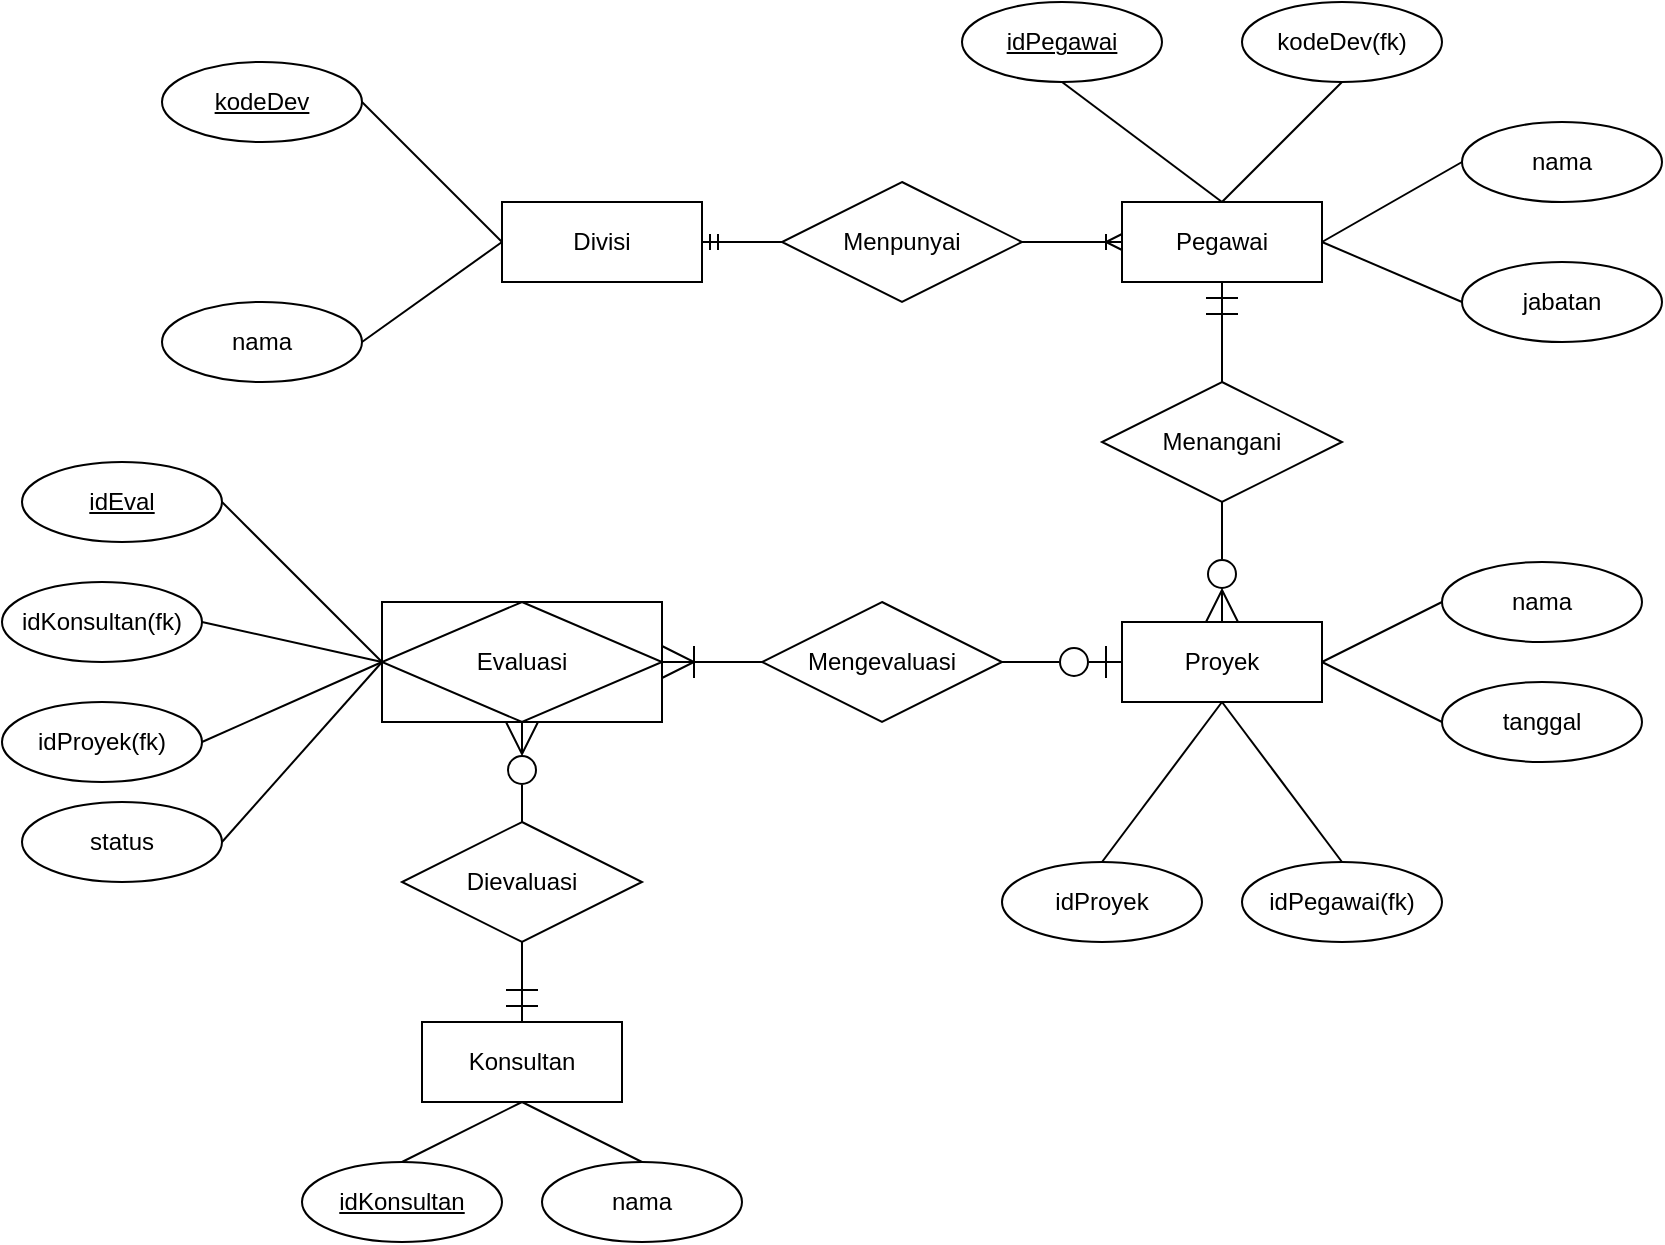 <mxfile version="20.2.8" type="device"><diagram id="fjma_rH4jVGtbMmXEY6M" name="Page-1"><mxGraphModel dx="1917" dy="777" grid="0" gridSize="10" guides="1" tooltips="1" connect="1" arrows="1" fold="1" page="1" pageScale="1" pageWidth="1600" pageHeight="900" math="0" shadow="0"><root><mxCell id="0"/><mxCell id="1" parent="0"/><mxCell id="j9miYyE6JlXqq6CcQ1L1-4" style="edgeStyle=none;curved=1;rounded=0;orthogonalLoop=1;jettySize=auto;html=1;exitX=0.5;exitY=1;exitDx=0;exitDy=0;entryX=0.5;entryY=0;entryDx=0;entryDy=0;startArrow=none;startFill=0;endArrow=ERzeroToMany;endFill=0;startSize=14;endSize=14;targetPerimeterSpacing=8;" parent="1" source="j9miYyE6JlXqq6CcQ1L1-5" target="j9miYyE6JlXqq6CcQ1L1-3" edge="1"><mxGeometry relative="1" as="geometry"/></mxCell><mxCell id="6klcS3nwI9_KJLTjZYu7-1" value="Pegawai" style="whiteSpace=wrap;html=1;align=center;" parent="1" vertex="1"><mxGeometry x="950" y="160" width="100" height="40" as="geometry"/></mxCell><mxCell id="6klcS3nwI9_KJLTjZYu7-3" style="edgeStyle=orthogonalEdgeStyle;rounded=0;orthogonalLoop=1;jettySize=auto;html=1;exitX=1;exitY=0.5;exitDx=0;exitDy=0;entryX=0;entryY=0.5;entryDx=0;entryDy=0;endArrow=ERoneToMany;endFill=0;startArrow=none;startFill=0;" parent="1" source="j9miYyE6JlXqq6CcQ1L1-1" target="6klcS3nwI9_KJLTjZYu7-1" edge="1"><mxGeometry relative="1" as="geometry"/></mxCell><mxCell id="6klcS3nwI9_KJLTjZYu7-2" value="Divisi" style="whiteSpace=wrap;html=1;align=center;" parent="1" vertex="1"><mxGeometry x="640" y="160" width="100" height="40" as="geometry"/></mxCell><mxCell id="j9miYyE6JlXqq6CcQ1L1-1" value="Menpunyai" style="shape=rhombus;perimeter=rhombusPerimeter;whiteSpace=wrap;html=1;align=center;hachureGap=4;" parent="1" vertex="1"><mxGeometry x="780" y="150" width="120" height="60" as="geometry"/></mxCell><mxCell id="j9miYyE6JlXqq6CcQ1L1-2" value="" style="edgeStyle=orthogonalEdgeStyle;rounded=0;orthogonalLoop=1;jettySize=auto;html=1;exitX=1;exitY=0.5;exitDx=0;exitDy=0;entryX=0;entryY=0.5;entryDx=0;entryDy=0;endArrow=none;endFill=0;startArrow=ERmandOne;startFill=0;" parent="1" source="6klcS3nwI9_KJLTjZYu7-2" target="j9miYyE6JlXqq6CcQ1L1-1" edge="1"><mxGeometry relative="1" as="geometry"><mxPoint x="740" y="180" as="sourcePoint"/><mxPoint x="950" y="180" as="targetPoint"/></mxGeometry></mxCell><mxCell id="j9miYyE6JlXqq6CcQ1L1-36" style="edgeStyle=none;curved=1;rounded=0;orthogonalLoop=1;jettySize=auto;html=1;exitX=0.5;exitY=1;exitDx=0;exitDy=0;entryX=0.5;entryY=0;entryDx=0;entryDy=0;startArrow=none;startFill=0;endArrow=none;endFill=0;startSize=14;endSize=14;sourcePerimeterSpacing=8;targetPerimeterSpacing=8;" parent="1" source="j9miYyE6JlXqq6CcQ1L1-3" target="j9miYyE6JlXqq6CcQ1L1-35" edge="1"><mxGeometry relative="1" as="geometry"/></mxCell><mxCell id="j9miYyE6JlXqq6CcQ1L1-37" style="edgeStyle=none;curved=1;rounded=0;orthogonalLoop=1;jettySize=auto;html=1;exitX=0.5;exitY=1;exitDx=0;exitDy=0;entryX=0.5;entryY=0;entryDx=0;entryDy=0;startArrow=none;startFill=0;endArrow=none;endFill=0;startSize=14;endSize=14;sourcePerimeterSpacing=8;targetPerimeterSpacing=8;" parent="1" source="j9miYyE6JlXqq6CcQ1L1-3" target="j9miYyE6JlXqq6CcQ1L1-34" edge="1"><mxGeometry relative="1" as="geometry"/></mxCell><mxCell id="j9miYyE6JlXqq6CcQ1L1-41" style="edgeStyle=none;curved=1;rounded=0;orthogonalLoop=1;jettySize=auto;html=1;exitX=1;exitY=0.5;exitDx=0;exitDy=0;entryX=0;entryY=0.5;entryDx=0;entryDy=0;startArrow=none;startFill=0;endArrow=none;endFill=0;startSize=14;endSize=14;sourcePerimeterSpacing=8;targetPerimeterSpacing=8;" parent="1" source="j9miYyE6JlXqq6CcQ1L1-3" target="j9miYyE6JlXqq6CcQ1L1-40" edge="1"><mxGeometry relative="1" as="geometry"/></mxCell><mxCell id="j9miYyE6JlXqq6CcQ1L1-42" style="edgeStyle=none;curved=1;rounded=0;orthogonalLoop=1;jettySize=auto;html=1;exitX=1;exitY=0.5;exitDx=0;exitDy=0;entryX=0;entryY=0.5;entryDx=0;entryDy=0;startArrow=none;startFill=0;endArrow=none;endFill=0;startSize=14;endSize=14;sourcePerimeterSpacing=8;targetPerimeterSpacing=8;" parent="1" source="j9miYyE6JlXqq6CcQ1L1-3" target="j9miYyE6JlXqq6CcQ1L1-39" edge="1"><mxGeometry relative="1" as="geometry"/></mxCell><mxCell id="j9miYyE6JlXqq6CcQ1L1-3" value="Proyek" style="whiteSpace=wrap;html=1;align=center;hachureGap=4;" parent="1" vertex="1"><mxGeometry x="950" y="370" width="100" height="40" as="geometry"/></mxCell><mxCell id="j9miYyE6JlXqq6CcQ1L1-5" value="Menangani" style="shape=rhombus;perimeter=rhombusPerimeter;whiteSpace=wrap;html=1;align=center;hachureGap=4;" parent="1" vertex="1"><mxGeometry x="940" y="250" width="120" height="60" as="geometry"/></mxCell><mxCell id="j9miYyE6JlXqq6CcQ1L1-6" value="" style="edgeStyle=none;curved=1;rounded=0;orthogonalLoop=1;jettySize=auto;html=1;exitX=0.5;exitY=1;exitDx=0;exitDy=0;entryX=0.5;entryY=0;entryDx=0;entryDy=0;startArrow=ERmandOne;startFill=0;endArrow=none;endFill=0;startSize=14;endSize=14;sourcePerimeterSpacing=8;" parent="1" source="6klcS3nwI9_KJLTjZYu7-1" target="j9miYyE6JlXqq6CcQ1L1-5" edge="1"><mxGeometry relative="1" as="geometry"><mxPoint x="1000" y="200" as="sourcePoint"/><mxPoint x="1000" y="370" as="targetPoint"/></mxGeometry></mxCell><mxCell id="j9miYyE6JlXqq6CcQ1L1-13" style="edgeStyle=none;curved=1;rounded=0;orthogonalLoop=1;jettySize=auto;html=1;exitX=0.5;exitY=0;exitDx=0;exitDy=0;entryX=0.5;entryY=1;entryDx=0;entryDy=0;startArrow=none;startFill=0;endArrow=ERzeroToMany;endFill=0;startSize=14;endSize=14;targetPerimeterSpacing=8;" parent="1" source="j9miYyE6JlXqq6CcQ1L1-16" target="j9miYyE6JlXqq6CcQ1L1-11" edge="1"><mxGeometry relative="1" as="geometry"/></mxCell><mxCell id="j9miYyE6JlXqq6CcQ1L1-45" style="edgeStyle=none;curved=1;rounded=0;orthogonalLoop=1;jettySize=auto;html=1;exitX=0.5;exitY=1;exitDx=0;exitDy=0;entryX=0.5;entryY=0;entryDx=0;entryDy=0;startArrow=none;startFill=0;endArrow=none;endFill=0;startSize=14;endSize=14;sourcePerimeterSpacing=8;targetPerimeterSpacing=8;" parent="1" source="j9miYyE6JlXqq6CcQ1L1-7" target="j9miYyE6JlXqq6CcQ1L1-43" edge="1"><mxGeometry relative="1" as="geometry"/></mxCell><mxCell id="j9miYyE6JlXqq6CcQ1L1-46" style="edgeStyle=none;curved=1;rounded=0;orthogonalLoop=1;jettySize=auto;html=1;exitX=0.5;exitY=1;exitDx=0;exitDy=0;entryX=0.5;entryY=0;entryDx=0;entryDy=0;startArrow=none;startFill=0;endArrow=none;endFill=0;startSize=14;endSize=14;sourcePerimeterSpacing=8;targetPerimeterSpacing=8;" parent="1" source="j9miYyE6JlXqq6CcQ1L1-7" target="j9miYyE6JlXqq6CcQ1L1-44" edge="1"><mxGeometry relative="1" as="geometry"/></mxCell><mxCell id="j9miYyE6JlXqq6CcQ1L1-7" value="Konsultan" style="whiteSpace=wrap;html=1;align=center;hachureGap=4;" parent="1" vertex="1"><mxGeometry x="600" y="570" width="100" height="40" as="geometry"/></mxCell><mxCell id="j9miYyE6JlXqq6CcQ1L1-12" style="edgeStyle=none;curved=1;rounded=0;orthogonalLoop=1;jettySize=auto;html=1;exitX=1;exitY=0.5;exitDx=0;exitDy=0;entryX=0;entryY=0.5;entryDx=0;entryDy=0;startArrow=none;startFill=0;endArrow=ERzeroToOne;endFill=0;startSize=14;endSize=14;targetPerimeterSpacing=8;" parent="1" source="j9miYyE6JlXqq6CcQ1L1-14" target="j9miYyE6JlXqq6CcQ1L1-3" edge="1"><mxGeometry relative="1" as="geometry"/></mxCell><mxCell id="j9miYyE6JlXqq6CcQ1L1-11" value="Evaluasi" style="shape=associativeEntity;whiteSpace=wrap;html=1;align=center;hachureGap=4;" parent="1" vertex="1"><mxGeometry x="580" y="360" width="140" height="60" as="geometry"/></mxCell><mxCell id="j9miYyE6JlXqq6CcQ1L1-14" value="Mengevaluasi" style="shape=rhombus;perimeter=rhombusPerimeter;whiteSpace=wrap;html=1;align=center;hachureGap=4;" parent="1" vertex="1"><mxGeometry x="770" y="360" width="120" height="60" as="geometry"/></mxCell><mxCell id="j9miYyE6JlXqq6CcQ1L1-15" value="" style="edgeStyle=none;curved=1;rounded=0;orthogonalLoop=1;jettySize=auto;html=1;exitX=1;exitY=0.5;exitDx=0;exitDy=0;entryX=0;entryY=0.5;entryDx=0;entryDy=0;startArrow=ERoneToMany;startFill=0;endArrow=none;endFill=0;startSize=14;endSize=14;sourcePerimeterSpacing=8;" parent="1" source="j9miYyE6JlXqq6CcQ1L1-11" target="j9miYyE6JlXqq6CcQ1L1-14" edge="1"><mxGeometry relative="1" as="geometry"><mxPoint x="770" y="390" as="sourcePoint"/><mxPoint x="950" y="390" as="targetPoint"/></mxGeometry></mxCell><mxCell id="j9miYyE6JlXqq6CcQ1L1-16" value="Dievaluasi" style="shape=rhombus;perimeter=rhombusPerimeter;whiteSpace=wrap;html=1;align=center;hachureGap=4;" parent="1" vertex="1"><mxGeometry x="590" y="470" width="120" height="60" as="geometry"/></mxCell><mxCell id="j9miYyE6JlXqq6CcQ1L1-17" value="" style="edgeStyle=none;curved=1;rounded=0;orthogonalLoop=1;jettySize=auto;html=1;exitX=0.5;exitY=0;exitDx=0;exitDy=0;entryX=0.5;entryY=1;entryDx=0;entryDy=0;startArrow=ERmandOne;startFill=0;endArrow=none;endFill=0;startSize=14;endSize=14;sourcePerimeterSpacing=8;" parent="1" source="j9miYyE6JlXqq6CcQ1L1-7" target="j9miYyE6JlXqq6CcQ1L1-16" edge="1"><mxGeometry relative="1" as="geometry"><mxPoint x="650" y="560" as="sourcePoint"/><mxPoint x="650" y="420" as="targetPoint"/></mxGeometry></mxCell><mxCell id="j9miYyE6JlXqq6CcQ1L1-20" style="edgeStyle=none;curved=1;rounded=0;orthogonalLoop=1;jettySize=auto;html=1;exitX=1;exitY=0.5;exitDx=0;exitDy=0;entryX=0;entryY=0.5;entryDx=0;entryDy=0;startArrow=none;startFill=0;endArrow=none;endFill=0;startSize=14;endSize=14;sourcePerimeterSpacing=8;targetPerimeterSpacing=8;" parent="1" source="j9miYyE6JlXqq6CcQ1L1-18" target="6klcS3nwI9_KJLTjZYu7-2" edge="1"><mxGeometry relative="1" as="geometry"/></mxCell><mxCell id="j9miYyE6JlXqq6CcQ1L1-18" value="kodeDev" style="ellipse;whiteSpace=wrap;html=1;align=center;hachureGap=4;fontStyle=4" parent="1" vertex="1"><mxGeometry x="470" y="90" width="100" height="40" as="geometry"/></mxCell><mxCell id="j9miYyE6JlXqq6CcQ1L1-21" style="edgeStyle=none;curved=1;rounded=0;orthogonalLoop=1;jettySize=auto;html=1;exitX=1;exitY=0.5;exitDx=0;exitDy=0;entryX=0;entryY=0.5;entryDx=0;entryDy=0;startArrow=none;startFill=0;endArrow=none;endFill=0;startSize=14;endSize=14;sourcePerimeterSpacing=8;targetPerimeterSpacing=8;" parent="1" source="j9miYyE6JlXqq6CcQ1L1-19" target="6klcS3nwI9_KJLTjZYu7-2" edge="1"><mxGeometry relative="1" as="geometry"/></mxCell><mxCell id="j9miYyE6JlXqq6CcQ1L1-19" value="nama" style="ellipse;whiteSpace=wrap;html=1;align=center;hachureGap=4;" parent="1" vertex="1"><mxGeometry x="470" y="210" width="100" height="40" as="geometry"/></mxCell><mxCell id="j9miYyE6JlXqq6CcQ1L1-33" style="edgeStyle=none;curved=1;rounded=0;orthogonalLoop=1;jettySize=auto;html=1;exitX=0;exitY=0.5;exitDx=0;exitDy=0;entryX=1;entryY=0.5;entryDx=0;entryDy=0;startArrow=none;startFill=0;endArrow=none;endFill=0;startSize=14;endSize=14;sourcePerimeterSpacing=8;targetPerimeterSpacing=8;" parent="1" source="j9miYyE6JlXqq6CcQ1L1-22" target="6klcS3nwI9_KJLTjZYu7-1" edge="1"><mxGeometry relative="1" as="geometry"/></mxCell><mxCell id="j9miYyE6JlXqq6CcQ1L1-22" value="nama" style="ellipse;whiteSpace=wrap;html=1;align=center;hachureGap=4;" parent="1" vertex="1"><mxGeometry x="1120" y="120" width="100" height="40" as="geometry"/></mxCell><mxCell id="j9miYyE6JlXqq6CcQ1L1-30" style="edgeStyle=none;curved=1;rounded=0;orthogonalLoop=1;jettySize=auto;html=1;exitX=0;exitY=0.5;exitDx=0;exitDy=0;entryX=1;entryY=0.5;entryDx=0;entryDy=0;startArrow=none;startFill=0;endArrow=none;endFill=0;startSize=14;endSize=14;sourcePerimeterSpacing=8;targetPerimeterSpacing=8;" parent="1" source="j9miYyE6JlXqq6CcQ1L1-23" target="6klcS3nwI9_KJLTjZYu7-1" edge="1"><mxGeometry relative="1" as="geometry"/></mxCell><mxCell id="j9miYyE6JlXqq6CcQ1L1-23" value="jabatan" style="ellipse;whiteSpace=wrap;html=1;align=center;hachureGap=4;" parent="1" vertex="1"><mxGeometry x="1120" y="190" width="100" height="40" as="geometry"/></mxCell><mxCell id="j9miYyE6JlXqq6CcQ1L1-26" style="edgeStyle=none;curved=1;rounded=0;orthogonalLoop=1;jettySize=auto;html=1;exitX=0.5;exitY=1;exitDx=0;exitDy=0;entryX=0.5;entryY=0;entryDx=0;entryDy=0;startArrow=none;startFill=0;endArrow=none;endFill=0;startSize=14;endSize=14;sourcePerimeterSpacing=8;targetPerimeterSpacing=8;" parent="1" source="j9miYyE6JlXqq6CcQ1L1-24" target="6klcS3nwI9_KJLTjZYu7-1" edge="1"><mxGeometry relative="1" as="geometry"/></mxCell><mxCell id="j9miYyE6JlXqq6CcQ1L1-24" value="idPegawai" style="ellipse;whiteSpace=wrap;html=1;align=center;hachureGap=4;fontStyle=4" parent="1" vertex="1"><mxGeometry x="870" y="60" width="100" height="40" as="geometry"/></mxCell><mxCell id="j9miYyE6JlXqq6CcQ1L1-29" style="edgeStyle=none;curved=1;rounded=0;orthogonalLoop=1;jettySize=auto;html=1;exitX=0.5;exitY=1;exitDx=0;exitDy=0;entryX=0.5;entryY=0;entryDx=0;entryDy=0;startArrow=none;startFill=0;endArrow=none;endFill=0;startSize=14;endSize=14;sourcePerimeterSpacing=8;targetPerimeterSpacing=8;" parent="1" source="j9miYyE6JlXqq6CcQ1L1-25" target="6klcS3nwI9_KJLTjZYu7-1" edge="1"><mxGeometry relative="1" as="geometry"/></mxCell><mxCell id="j9miYyE6JlXqq6CcQ1L1-25" value="kodeDev(fk)" style="ellipse;whiteSpace=wrap;html=1;align=center;hachureGap=4;" parent="1" vertex="1"><mxGeometry x="1010" y="60" width="100" height="40" as="geometry"/></mxCell><mxCell id="j9miYyE6JlXqq6CcQ1L1-34" value="idPegawai(fk)" style="ellipse;whiteSpace=wrap;html=1;align=center;hachureGap=4;" parent="1" vertex="1"><mxGeometry x="1010" y="490" width="100" height="40" as="geometry"/></mxCell><mxCell id="j9miYyE6JlXqq6CcQ1L1-35" value="idProyek" style="ellipse;whiteSpace=wrap;html=1;align=center;hachureGap=4;" parent="1" vertex="1"><mxGeometry x="890" y="490" width="100" height="40" as="geometry"/></mxCell><mxCell id="j9miYyE6JlXqq6CcQ1L1-39" value="tanggal" style="ellipse;whiteSpace=wrap;html=1;align=center;hachureGap=4;" parent="1" vertex="1"><mxGeometry x="1110" y="400" width="100" height="40" as="geometry"/></mxCell><mxCell id="j9miYyE6JlXqq6CcQ1L1-40" value="nama" style="ellipse;whiteSpace=wrap;html=1;align=center;hachureGap=4;" parent="1" vertex="1"><mxGeometry x="1110" y="340" width="100" height="40" as="geometry"/></mxCell><mxCell id="j9miYyE6JlXqq6CcQ1L1-43" value="idKonsultan" style="ellipse;whiteSpace=wrap;html=1;align=center;hachureGap=4;fontStyle=4" parent="1" vertex="1"><mxGeometry x="540" y="640" width="100" height="40" as="geometry"/></mxCell><mxCell id="j9miYyE6JlXqq6CcQ1L1-44" value="nama" style="ellipse;whiteSpace=wrap;html=1;align=center;hachureGap=4;" parent="1" vertex="1"><mxGeometry x="660" y="640" width="100" height="40" as="geometry"/></mxCell><mxCell id="qr1vkspBIGroPOjKxqBs-4" style="edgeStyle=none;curved=1;rounded=0;orthogonalLoop=1;jettySize=auto;html=1;exitX=1;exitY=0.5;exitDx=0;exitDy=0;entryX=0;entryY=0.5;entryDx=0;entryDy=0;endArrow=none;endFill=0;startSize=14;endSize=14;sourcePerimeterSpacing=8;targetPerimeterSpacing=8;" parent="1" source="qr1vkspBIGroPOjKxqBs-1" target="j9miYyE6JlXqq6CcQ1L1-11" edge="1"><mxGeometry relative="1" as="geometry"/></mxCell><mxCell id="qr1vkspBIGroPOjKxqBs-1" value="idProyek(fk)" style="ellipse;whiteSpace=wrap;html=1;align=center;hachureGap=4;" parent="1" vertex="1"><mxGeometry x="390" y="410" width="100" height="40" as="geometry"/></mxCell><mxCell id="qr1vkspBIGroPOjKxqBs-3" style="edgeStyle=none;curved=1;rounded=0;orthogonalLoop=1;jettySize=auto;html=1;exitX=1;exitY=0.5;exitDx=0;exitDy=0;entryX=0;entryY=0.5;entryDx=0;entryDy=0;endArrow=none;startSize=14;endSize=14;sourcePerimeterSpacing=8;targetPerimeterSpacing=8;endFill=0;" parent="1" source="qr1vkspBIGroPOjKxqBs-2" target="j9miYyE6JlXqq6CcQ1L1-11" edge="1"><mxGeometry relative="1" as="geometry"/></mxCell><mxCell id="qr1vkspBIGroPOjKxqBs-2" value="idEval" style="ellipse;whiteSpace=wrap;html=1;align=center;hachureGap=4;fontStyle=4" parent="1" vertex="1"><mxGeometry x="400" y="290" width="100" height="40" as="geometry"/></mxCell><mxCell id="qr1vkspBIGroPOjKxqBs-9" style="edgeStyle=none;curved=1;rounded=0;orthogonalLoop=1;jettySize=auto;html=1;exitX=1;exitY=0.5;exitDx=0;exitDy=0;entryX=0;entryY=0.5;entryDx=0;entryDy=0;endArrow=none;endFill=0;startSize=14;endSize=14;sourcePerimeterSpacing=8;targetPerimeterSpacing=8;" parent="1" source="qr1vkspBIGroPOjKxqBs-5" target="j9miYyE6JlXqq6CcQ1L1-11" edge="1"><mxGeometry relative="1" as="geometry"/></mxCell><mxCell id="qr1vkspBIGroPOjKxqBs-5" value="idKonsultan(fk)" style="ellipse;whiteSpace=wrap;html=1;align=center;hachureGap=4;" parent="1" vertex="1"><mxGeometry x="390" y="350" width="100" height="40" as="geometry"/></mxCell><mxCell id="qr1vkspBIGroPOjKxqBs-12" style="edgeStyle=none;curved=1;rounded=0;orthogonalLoop=1;jettySize=auto;html=1;exitX=1;exitY=0.5;exitDx=0;exitDy=0;entryX=0;entryY=0.5;entryDx=0;entryDy=0;endArrow=none;endFill=0;startSize=14;endSize=14;sourcePerimeterSpacing=8;targetPerimeterSpacing=8;" parent="1" source="qr1vkspBIGroPOjKxqBs-6" target="j9miYyE6JlXqq6CcQ1L1-11" edge="1"><mxGeometry relative="1" as="geometry"/></mxCell><mxCell id="qr1vkspBIGroPOjKxqBs-6" value="status" style="ellipse;whiteSpace=wrap;html=1;align=center;hachureGap=4;" parent="1" vertex="1"><mxGeometry x="400" y="460" width="100" height="40" as="geometry"/></mxCell></root></mxGraphModel></diagram></mxfile>
